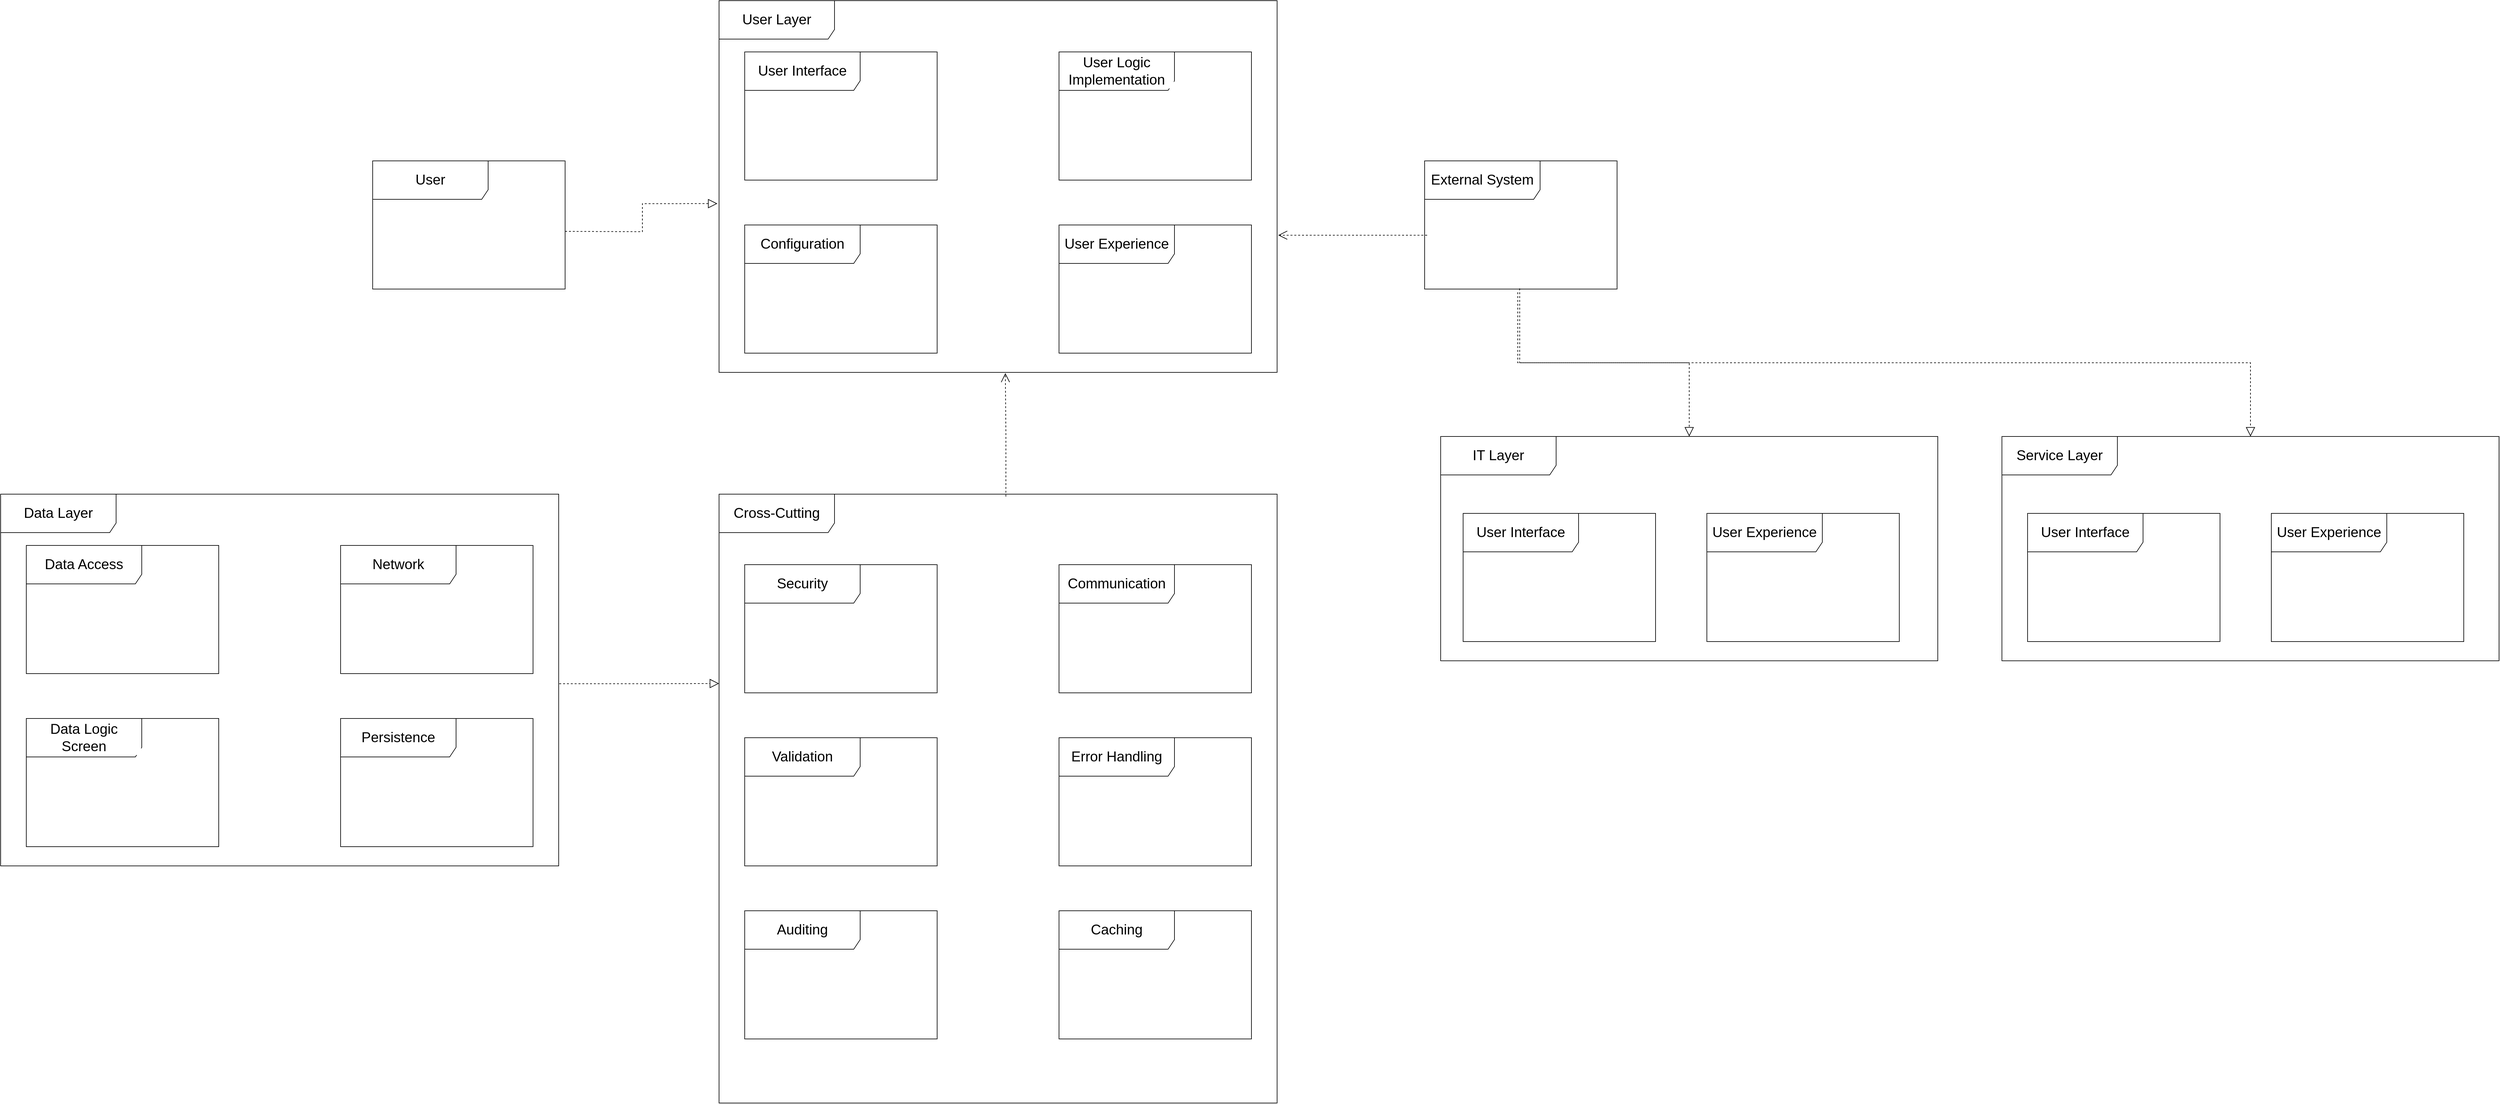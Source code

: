 <mxfile version="27.1.1">
  <diagram name="Page-1" id="oX66yyV2muiVEcddR9T0">
    <mxGraphModel dx="5603" dy="2617" grid="1" gridSize="10" guides="1" tooltips="1" connect="1" arrows="1" fold="1" page="1" pageScale="1" pageWidth="850" pageHeight="1100" math="0" shadow="0">
      <root>
        <mxCell id="0" />
        <mxCell id="1" parent="0" />
        <mxCell id="lshB3avTdnD3_KG9R20y-224" value="&lt;font style=&quot;font-size: 22px;&quot;&gt;User&lt;/font&gt;" style="shape=umlFrame;whiteSpace=wrap;html=1;pointerEvents=0;fontFamily=Helvetica;fontSize=11;fontColor=default;labelBackgroundColor=default;width=180;height=60;" vertex="1" parent="1">
          <mxGeometry x="310" y="410" width="300" height="200" as="geometry" />
        </mxCell>
        <mxCell id="lshB3avTdnD3_KG9R20y-226" value="&lt;font style=&quot;font-size: 22px;&quot;&gt;User Layer&lt;/font&gt;" style="shape=umlFrame;whiteSpace=wrap;html=1;pointerEvents=0;fontFamily=Helvetica;fontSize=11;fontColor=default;labelBackgroundColor=default;width=180;height=60;" vertex="1" parent="1">
          <mxGeometry x="850" y="160" width="870" height="580" as="geometry" />
        </mxCell>
        <mxCell id="lshB3avTdnD3_KG9R20y-227" value="&lt;font style=&quot;font-size: 22px;&quot;&gt;User Interface&lt;/font&gt;" style="shape=umlFrame;whiteSpace=wrap;html=1;pointerEvents=0;fontFamily=Helvetica;fontSize=11;fontColor=default;labelBackgroundColor=default;width=180;height=60;" vertex="1" parent="1">
          <mxGeometry x="890" y="240" width="300" height="200" as="geometry" />
        </mxCell>
        <mxCell id="lshB3avTdnD3_KG9R20y-228" value="&lt;font style=&quot;font-size: 22px;&quot;&gt;User Logic Implementation&lt;/font&gt;" style="shape=umlFrame;whiteSpace=wrap;html=1;pointerEvents=0;fontFamily=Helvetica;fontSize=11;fontColor=default;labelBackgroundColor=default;width=180;height=60;" vertex="1" parent="1">
          <mxGeometry x="1380" y="240" width="300" height="200" as="geometry" />
        </mxCell>
        <mxCell id="lshB3avTdnD3_KG9R20y-229" value="&lt;font style=&quot;font-size: 22px;&quot;&gt;Configuration&lt;/font&gt;" style="shape=umlFrame;whiteSpace=wrap;html=1;pointerEvents=0;fontFamily=Helvetica;fontSize=11;fontColor=default;labelBackgroundColor=default;width=180;height=60;" vertex="1" parent="1">
          <mxGeometry x="890" y="510" width="300" height="200" as="geometry" />
        </mxCell>
        <mxCell id="lshB3avTdnD3_KG9R20y-230" value="&lt;font style=&quot;font-size: 22px;&quot;&gt;User Experience&lt;/font&gt;" style="shape=umlFrame;whiteSpace=wrap;html=1;pointerEvents=0;fontFamily=Helvetica;fontSize=11;fontColor=default;labelBackgroundColor=default;width=180;height=60;" vertex="1" parent="1">
          <mxGeometry x="1380" y="510" width="300" height="200" as="geometry" />
        </mxCell>
        <mxCell id="lshB3avTdnD3_KG9R20y-231" value="" style="endArrow=block;dashed=1;endFill=0;endSize=12;html=1;rounded=0;strokeColor=default;align=center;verticalAlign=middle;fontFamily=Helvetica;fontSize=11;fontColor=default;labelBackgroundColor=default;edgeStyle=orthogonalEdgeStyle;entryX=-0.003;entryY=0.546;entryDx=0;entryDy=0;entryPerimeter=0;" edge="1" parent="1" target="lshB3avTdnD3_KG9R20y-226">
          <mxGeometry width="160" relative="1" as="geometry">
            <mxPoint x="610" y="520" as="sourcePoint" />
            <mxPoint x="770" y="520" as="targetPoint" />
          </mxGeometry>
        </mxCell>
        <mxCell id="lshB3avTdnD3_KG9R20y-233" value="&lt;span style=&quot;font-size: 22px;&quot;&gt;External System&lt;/span&gt;" style="shape=umlFrame;whiteSpace=wrap;html=1;pointerEvents=0;fontFamily=Helvetica;fontSize=11;fontColor=default;labelBackgroundColor=default;width=180;height=60;" vertex="1" parent="1">
          <mxGeometry x="1950" y="410" width="300" height="200" as="geometry" />
        </mxCell>
        <mxCell id="lshB3avTdnD3_KG9R20y-234" value="&lt;font style=&quot;font-size: 22px;&quot;&gt;IT Layer&lt;/font&gt;" style="shape=umlFrame;whiteSpace=wrap;html=1;pointerEvents=0;fontFamily=Helvetica;fontSize=11;fontColor=default;labelBackgroundColor=default;width=180;height=60;" vertex="1" parent="1">
          <mxGeometry x="1975" y="840" width="775" height="350" as="geometry" />
        </mxCell>
        <mxCell id="lshB3avTdnD3_KG9R20y-236" value="&lt;font style=&quot;font-size: 22px;&quot;&gt;User Interface&lt;/font&gt;" style="shape=umlFrame;whiteSpace=wrap;html=1;pointerEvents=0;fontFamily=Helvetica;fontSize=11;fontColor=default;labelBackgroundColor=default;width=180;height=60;" vertex="1" parent="1">
          <mxGeometry x="2010" y="960" width="300" height="200" as="geometry" />
        </mxCell>
        <mxCell id="lshB3avTdnD3_KG9R20y-237" value="&lt;span style=&quot;font-size: 22px;&quot;&gt;User Experience&lt;/span&gt;" style="shape=umlFrame;whiteSpace=wrap;html=1;pointerEvents=0;fontFamily=Helvetica;fontSize=11;fontColor=default;labelBackgroundColor=default;width=180;height=60;" vertex="1" parent="1">
          <mxGeometry x="2390" y="960" width="300" height="200" as="geometry" />
        </mxCell>
        <mxCell id="lshB3avTdnD3_KG9R20y-238" value="&lt;font style=&quot;font-size: 22px;&quot;&gt;Service Layer&lt;/font&gt;" style="shape=umlFrame;whiteSpace=wrap;html=1;pointerEvents=0;fontFamily=Helvetica;fontSize=11;fontColor=default;labelBackgroundColor=default;width=180;height=60;" vertex="1" parent="1">
          <mxGeometry x="2850" y="840" width="775" height="350" as="geometry" />
        </mxCell>
        <mxCell id="lshB3avTdnD3_KG9R20y-239" value="&lt;font style=&quot;font-size: 22px;&quot;&gt;User Interface&lt;/font&gt;" style="shape=umlFrame;whiteSpace=wrap;html=1;pointerEvents=0;fontFamily=Helvetica;fontSize=11;fontColor=default;labelBackgroundColor=default;width=180;height=60;" vertex="1" parent="1">
          <mxGeometry x="2890" y="960" width="300" height="200" as="geometry" />
        </mxCell>
        <mxCell id="lshB3avTdnD3_KG9R20y-240" value="&lt;span style=&quot;font-size: 22px;&quot;&gt;User Experience&lt;/span&gt;" style="shape=umlFrame;whiteSpace=wrap;html=1;pointerEvents=0;fontFamily=Helvetica;fontSize=11;fontColor=default;labelBackgroundColor=default;width=180;height=60;" vertex="1" parent="1">
          <mxGeometry x="3270" y="960" width="300" height="200" as="geometry" />
        </mxCell>
        <mxCell id="lshB3avTdnD3_KG9R20y-241" value="" style="endArrow=block;dashed=1;endFill=0;endSize=12;html=1;rounded=0;strokeColor=default;align=center;verticalAlign=middle;fontFamily=Helvetica;fontSize=11;fontColor=default;labelBackgroundColor=default;edgeStyle=orthogonalEdgeStyle;exitX=0.484;exitY=1.025;exitDx=0;exitDy=0;exitPerimeter=0;" edge="1" parent="1" source="lshB3avTdnD3_KG9R20y-233" target="lshB3avTdnD3_KG9R20y-234">
          <mxGeometry width="160" relative="1" as="geometry">
            <mxPoint x="2310" y="780" as="sourcePoint" />
            <mxPoint x="2600" y="800" as="targetPoint" />
          </mxGeometry>
        </mxCell>
        <mxCell id="lshB3avTdnD3_KG9R20y-242" value="" style="endArrow=block;dashed=1;endFill=0;endSize=12;html=1;rounded=0;strokeColor=default;align=center;verticalAlign=middle;fontFamily=Helvetica;fontSize=11;fontColor=default;labelBackgroundColor=default;edgeStyle=orthogonalEdgeStyle;exitX=0.494;exitY=0.995;exitDx=0;exitDy=0;exitPerimeter=0;" edge="1" parent="1" source="lshB3avTdnD3_KG9R20y-233" target="lshB3avTdnD3_KG9R20y-238">
          <mxGeometry width="160" relative="1" as="geometry">
            <mxPoint x="2370" y="720" as="sourcePoint" />
            <mxPoint x="2637" y="945" as="targetPoint" />
          </mxGeometry>
        </mxCell>
        <mxCell id="lshB3avTdnD3_KG9R20y-244" value="&lt;font style=&quot;font-size: 22px;&quot;&gt;Cross-Cutting&lt;/font&gt;" style="shape=umlFrame;whiteSpace=wrap;html=1;pointerEvents=0;fontFamily=Helvetica;fontSize=11;fontColor=default;labelBackgroundColor=default;width=180;height=60;" vertex="1" parent="1">
          <mxGeometry x="850" y="930" width="870" height="950" as="geometry" />
        </mxCell>
        <mxCell id="lshB3avTdnD3_KG9R20y-245" value="&lt;font style=&quot;font-size: 22px;&quot;&gt;Security&lt;/font&gt;" style="shape=umlFrame;whiteSpace=wrap;html=1;pointerEvents=0;fontFamily=Helvetica;fontSize=11;fontColor=default;labelBackgroundColor=default;width=180;height=60;" vertex="1" parent="1">
          <mxGeometry x="890" y="1040" width="300" height="200" as="geometry" />
        </mxCell>
        <mxCell id="lshB3avTdnD3_KG9R20y-246" value="&lt;font style=&quot;font-size: 22px;&quot;&gt;Communication&lt;/font&gt;" style="shape=umlFrame;whiteSpace=wrap;html=1;pointerEvents=0;fontFamily=Helvetica;fontSize=11;fontColor=default;labelBackgroundColor=default;width=180;height=60;" vertex="1" parent="1">
          <mxGeometry x="1380" y="1040" width="300" height="200" as="geometry" />
        </mxCell>
        <mxCell id="lshB3avTdnD3_KG9R20y-247" value="&lt;font style=&quot;font-size: 22px;&quot;&gt;Validation&lt;/font&gt;" style="shape=umlFrame;whiteSpace=wrap;html=1;pointerEvents=0;fontFamily=Helvetica;fontSize=11;fontColor=default;labelBackgroundColor=default;width=180;height=60;" vertex="1" parent="1">
          <mxGeometry x="890" y="1310" width="300" height="200" as="geometry" />
        </mxCell>
        <mxCell id="lshB3avTdnD3_KG9R20y-248" value="&lt;font style=&quot;font-size: 22px;&quot;&gt;Error Handling&lt;/font&gt;" style="shape=umlFrame;whiteSpace=wrap;html=1;pointerEvents=0;fontFamily=Helvetica;fontSize=11;fontColor=default;labelBackgroundColor=default;width=180;height=60;" vertex="1" parent="1">
          <mxGeometry x="1380" y="1310" width="300" height="200" as="geometry" />
        </mxCell>
        <mxCell id="lshB3avTdnD3_KG9R20y-249" value="&lt;font style=&quot;font-size: 22px;&quot;&gt;Auditing&lt;/font&gt;" style="shape=umlFrame;whiteSpace=wrap;html=1;pointerEvents=0;fontFamily=Helvetica;fontSize=11;fontColor=default;labelBackgroundColor=default;width=180;height=60;" vertex="1" parent="1">
          <mxGeometry x="890" y="1580" width="300" height="200" as="geometry" />
        </mxCell>
        <mxCell id="lshB3avTdnD3_KG9R20y-250" value="&lt;font style=&quot;font-size: 22px;&quot;&gt;Caching&lt;/font&gt;" style="shape=umlFrame;whiteSpace=wrap;html=1;pointerEvents=0;fontFamily=Helvetica;fontSize=11;fontColor=default;labelBackgroundColor=default;width=180;height=60;" vertex="1" parent="1">
          <mxGeometry x="1380" y="1580" width="300" height="200" as="geometry" />
        </mxCell>
        <mxCell id="lshB3avTdnD3_KG9R20y-256" value="&lt;font style=&quot;font-size: 22px;&quot;&gt;Data Layer&lt;/font&gt;" style="shape=umlFrame;whiteSpace=wrap;html=1;pointerEvents=0;fontFamily=Helvetica;fontSize=11;fontColor=default;labelBackgroundColor=default;width=180;height=60;" vertex="1" parent="1">
          <mxGeometry x="-270" y="930" width="870" height="580" as="geometry" />
        </mxCell>
        <mxCell id="lshB3avTdnD3_KG9R20y-257" value="&lt;span style=&quot;font-size: 22px;&quot;&gt;Data Access&lt;/span&gt;" style="shape=umlFrame;whiteSpace=wrap;html=1;pointerEvents=0;fontFamily=Helvetica;fontSize=11;fontColor=default;labelBackgroundColor=default;width=180;height=60;" vertex="1" parent="1">
          <mxGeometry x="-230" y="1010" width="300" height="200" as="geometry" />
        </mxCell>
        <mxCell id="lshB3avTdnD3_KG9R20y-258" value="&lt;font style=&quot;font-size: 22px;&quot;&gt;Network&lt;/font&gt;" style="shape=umlFrame;whiteSpace=wrap;html=1;pointerEvents=0;fontFamily=Helvetica;fontSize=11;fontColor=default;labelBackgroundColor=default;width=180;height=60;" vertex="1" parent="1">
          <mxGeometry x="260" y="1010" width="300" height="200" as="geometry" />
        </mxCell>
        <mxCell id="lshB3avTdnD3_KG9R20y-259" value="&lt;font style=&quot;font-size: 22px;&quot;&gt;Data Logic Screen&lt;/font&gt;" style="shape=umlFrame;whiteSpace=wrap;html=1;pointerEvents=0;fontFamily=Helvetica;fontSize=11;fontColor=default;labelBackgroundColor=default;width=180;height=60;" vertex="1" parent="1">
          <mxGeometry x="-230" y="1280" width="300" height="200" as="geometry" />
        </mxCell>
        <mxCell id="lshB3avTdnD3_KG9R20y-260" value="&lt;font style=&quot;font-size: 22px;&quot;&gt;Persistence&lt;/font&gt;" style="shape=umlFrame;whiteSpace=wrap;html=1;pointerEvents=0;fontFamily=Helvetica;fontSize=11;fontColor=default;labelBackgroundColor=default;width=180;height=60;" vertex="1" parent="1">
          <mxGeometry x="260" y="1280" width="300" height="200" as="geometry" />
        </mxCell>
        <mxCell id="lshB3avTdnD3_KG9R20y-261" value="" style="endArrow=block;dashed=1;endFill=0;endSize=12;html=1;rounded=0;strokeColor=default;align=center;verticalAlign=middle;fontFamily=Helvetica;fontSize=11;fontColor=default;labelBackgroundColor=default;edgeStyle=orthogonalEdgeStyle;exitX=1.001;exitY=0.51;exitDx=0;exitDy=0;exitPerimeter=0;entryX=0;entryY=0.311;entryDx=0;entryDy=0;entryPerimeter=0;" edge="1" parent="1" source="lshB3avTdnD3_KG9R20y-256" target="lshB3avTdnD3_KG9R20y-244">
          <mxGeometry width="160" relative="1" as="geometry">
            <mxPoint x="400" y="1450" as="sourcePoint" />
            <mxPoint x="560" y="1450" as="targetPoint" />
          </mxGeometry>
        </mxCell>
        <mxCell id="lshB3avTdnD3_KG9R20y-263" value="" style="endArrow=open;endSize=12;dashed=1;html=1;rounded=0;strokeColor=default;align=center;verticalAlign=middle;fontFamily=Helvetica;fontSize=11;fontColor=default;labelBackgroundColor=default;edgeStyle=orthogonalEdgeStyle;exitX=0.514;exitY=0.004;exitDx=0;exitDy=0;exitPerimeter=0;entryX=0.513;entryY=1.002;entryDx=0;entryDy=0;entryPerimeter=0;" edge="1" parent="1" source="lshB3avTdnD3_KG9R20y-244" target="lshB3avTdnD3_KG9R20y-226">
          <mxGeometry width="160" relative="1" as="geometry">
            <mxPoint x="1450" y="890" as="sourcePoint" />
            <mxPoint x="1610" y="890" as="targetPoint" />
          </mxGeometry>
        </mxCell>
        <mxCell id="lshB3avTdnD3_KG9R20y-264" value="" style="endArrow=open;endSize=12;dashed=1;html=1;rounded=0;strokeColor=default;align=center;verticalAlign=middle;fontFamily=Helvetica;fontSize=11;fontColor=default;labelBackgroundColor=default;edgeStyle=orthogonalEdgeStyle;exitX=0.013;exitY=0.58;exitDx=0;exitDy=0;exitPerimeter=0;entryX=1.002;entryY=0.631;entryDx=0;entryDy=0;entryPerimeter=0;" edge="1" parent="1" source="lshB3avTdnD3_KG9R20y-233" target="lshB3avTdnD3_KG9R20y-226">
          <mxGeometry width="160" relative="1" as="geometry">
            <mxPoint x="1850" y="790" as="sourcePoint" />
            <mxPoint x="2175" y="790" as="targetPoint" />
          </mxGeometry>
        </mxCell>
      </root>
    </mxGraphModel>
  </diagram>
</mxfile>
